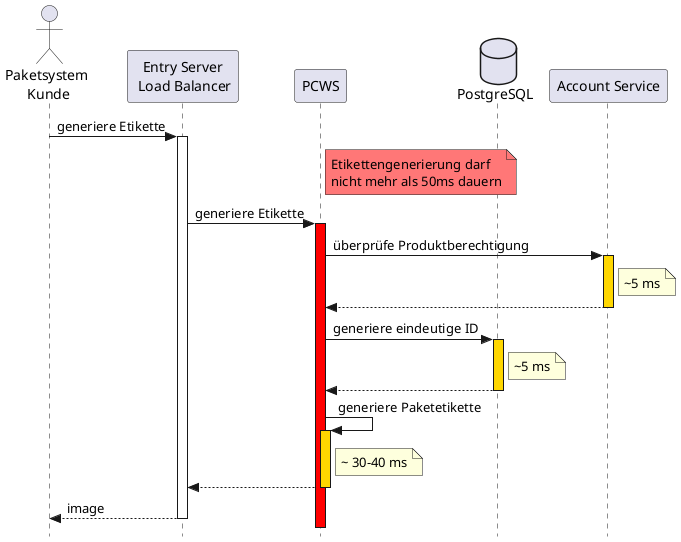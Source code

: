 @startuml
skinparam style strictuml

actor "Paketsystem\n Kunde" as Customer
participant "Entry Server\n Load Balancer" as Entry
participant PCWS
database PostgreSQL
participant "Account Service" as AccountService

Customer -> Entry: generiere Etikette
activate Entry

note right of PCWS #FF7777
Etikettengenerierung darf
nicht mehr als 50ms dauern
end note

Entry -> PCWS: generiere Etikette
activate PCWS #red

PCWS -> AccountService: überprüfe Produktberechtigung
activate AccountService  #gold
note right of AccountService
~5 ms
end note
PCWS <-- AccountService
deactivate AccountService

PCWS -> PostgreSQL: generiere eindeutige ID
activate PostgreSQL  #gold
note right of PostgreSQL
~5 ms
end note
PCWS <-- PostgreSQL
deactivate PostgreSQL
PCWS -> PCWS: generiere Paketetikette
activate PCWS #gold

note right of PCWS
~ 30-40 ms
end note



Entry <-- PCWS
deactivate PCWS

Customer <-- Entry: image
deactivate Entry

@enduml